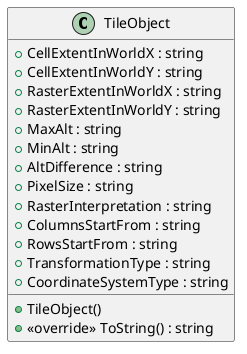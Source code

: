 @startuml
class TileObject {
    + CellExtentInWorldX : string
    + CellExtentInWorldY : string
    + RasterExtentInWorldX : string
    + RasterExtentInWorldY : string
    + MaxAlt : string
    + MinAlt : string
    + AltDifference : string
    + PixelSize : string
    + RasterInterpretation : string
    + ColumnsStartFrom : string
    + RowsStartFrom : string
    + TransformationType : string
    + CoordinateSystemType : string
    + TileObject()
    + <<override>> ToString() : string
}
@enduml
